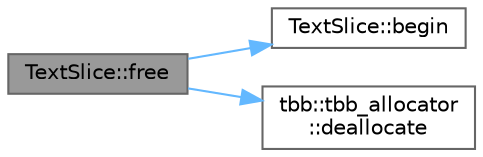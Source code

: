digraph "TextSlice::free"
{
 // LATEX_PDF_SIZE
  bgcolor="transparent";
  edge [fontname=Helvetica,fontsize=10,labelfontname=Helvetica,labelfontsize=10];
  node [fontname=Helvetica,fontsize=10,shape=box,height=0.2,width=0.4];
  rankdir="LR";
  Node1 [id="Node000001",label="TextSlice::free",height=0.2,width=0.4,color="gray40", fillcolor="grey60", style="filled", fontcolor="black",tooltip="Free a TextSlice object"];
  Node1 -> Node2 [id="edge1_Node000001_Node000002",color="steelblue1",style="solid",tooltip=" "];
  Node2 [id="Node000002",label="TextSlice::begin",height=0.2,width=0.4,color="grey40", fillcolor="white", style="filled",URL="$class_text_slice.html#a27afd1b4dde9fc25b2347f4965c89d55",tooltip="Pointer to beginning of sequence"];
  Node1 -> Node3 [id="edge2_Node000001_Node000003",color="steelblue1",style="solid",tooltip=" "];
  Node3 [id="Node000003",label="tbb::tbb_allocator\l::deallocate",height=0.2,width=0.4,color="grey40", fillcolor="white", style="filled",URL="$classtbb_1_1tbb__allocator.html#a28e333e0fff56dd53c20b82cfee430ab",tooltip="Free previously allocated block of memory."];
}
